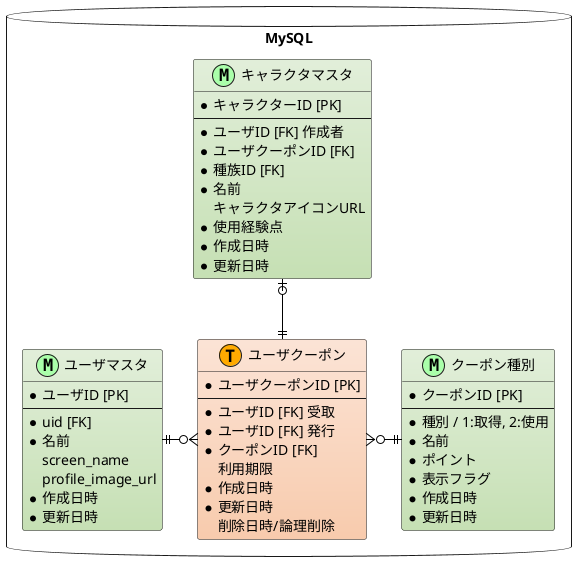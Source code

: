 @startuml

/'
  * NOT NULL

  --o{ 0以上
  --|{ 1以上
  --|| 1
  --o| 0か1

  -ri- right
  -le- left
  -do- down
  -up- up
'/

/'
  図の中で目立たせたいエンティティに着色するための
  色の名前（定数）を定義します。
'/
!define MAIN_ENTITY #E2EFDA-C6E0B4
!define MAIN_ENTITY_2 #FCE4D6-F8CBAD

/' 他の色も、用途が分りやすいように名前をつけます。 '/
!define METAL #F2F2F2-D9D9D9
!define MASTER_MARK_COLOR AAFFAA
!define TRANSACTION_MARK_COLOR FFAA00

/'
  デフォルトのスタイルを設定します。
  この場合の指定は class です。entity ではエラーになります。
'/
skinparam class {
    BackgroundColor METAL
    BcharactersColor Black
    ArrowColor Black
}


package "MySQL" as mysql <<Database>> {
    /'
      マスターテーブルを M、トランザクションを T などと安直にしていますが、
      チーム内でルールを決めればなんでも良いと思います。交差テーブルは "I" とか。
      角丸四角形が描けない代替です。
      １文字なら "主" とか "従" とか日本語でも OK だったのが受ける。
     '/
    entity "キャラクタマスタ" as characters <<M,MASTER_MARK_COLOR>> MAIN_ENTITY {
        * キャラクターID [PK]
        --
        * ユーザID [FK] 作成者
        * ユーザクーポンID [FK]
        * 種族ID [FK]
        * 名前
        キャラクタアイコンURL
        * 使用経験点
        * 作成日時
        * 更新日時
    }

    entity "ユーザマスタ" as users <<M,MASTER_MARK_COLOR>> MAIN_ENTITY {
        * ユーザID [PK]
        --
        * uid [FK]
        * 名前
        screen_name
        profile_image_url
        ' * ポイント
        * 作成日時
        * 更新日時
    }

    ' entity "ポイント履歴" as user_point_history <<T,TRANSACTION_MARK_COLOR>> MAIN_ENTITY_2 {
    '     * ユーザクーポンID [PK]
    '     * 作成日時 [PK]
    '     --
    '     備考
    ' }

    entity "ユーザクーポン" as user_coupons <<T,TRANSACTION_MARK_COLOR>> MAIN_ENTITY_2 {
        * ユーザクーポンID [PK]
        --
        * ユーザID [FK] 受取
        * ユーザID [FK] 発行
        * クーポンID [FK]
        利用期限
        * 作成日時
        * 更新日時
        削除日時/論理削除
    }

    entity "クーポン種別" as coupons <<M,MASTER_MARK_COLOR>>MAIN_ENTITY {
        * クーポンID [PK]
        --
        ' * クーポン種別 [FK]
        * 種別 / 1:取得, 2:使用
        * 名前
        * ポイント
        * 表示フラグ
        ' * 利用期限
        * 作成日時
        * 更新日時
        ' 削除日時/論理削除
    }

    ' entity "クーポン種別" as couponsTypes <<M,MASTER_MARK_COLOR>>MAIN_ENTITY{
    '     * クーポン種別ID [PK]
    '     --
    '     * 名前
    '     * 作成日時
    '     * 更新日時
    ' }
}


users          ||-ri-o{     user_coupons
coupons  ||-le-o{ user_coupons
' user_coupons    }o-do-||      user_point_history
characters |o--||  user_coupons
' couponsTypes ||--o{   coupons

@enduml

